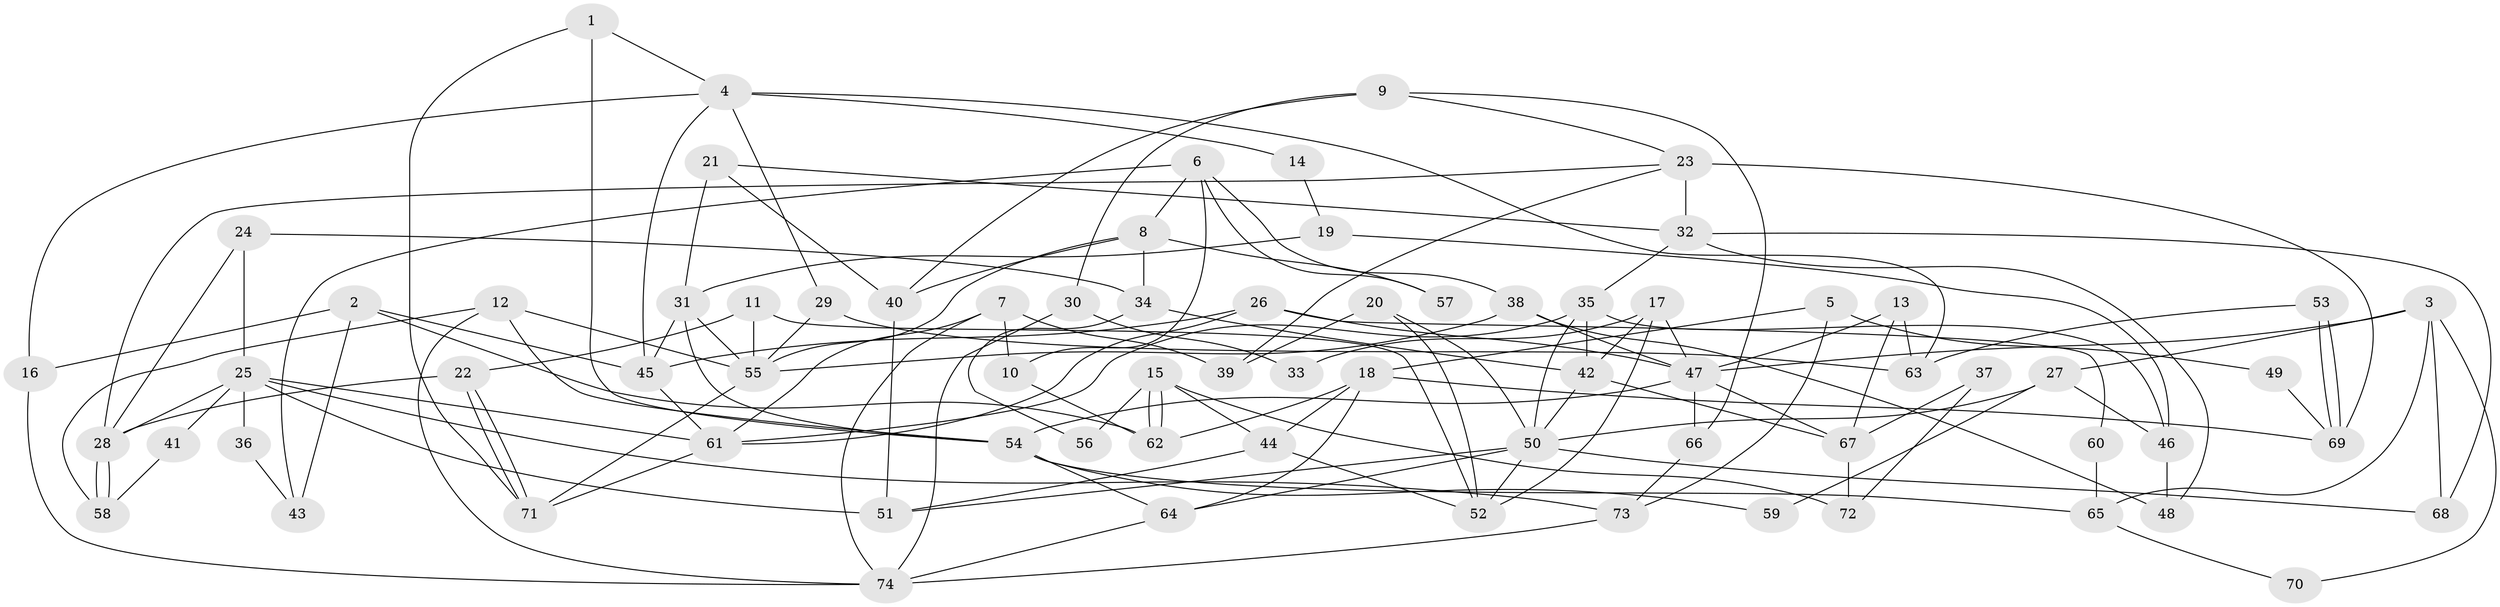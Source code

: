 // Generated by graph-tools (version 1.1) at 2025/02/03/09/25 03:02:01]
// undirected, 74 vertices, 148 edges
graph export_dot {
graph [start="1"]
  node [color=gray90,style=filled];
  1;
  2;
  3;
  4;
  5;
  6;
  7;
  8;
  9;
  10;
  11;
  12;
  13;
  14;
  15;
  16;
  17;
  18;
  19;
  20;
  21;
  22;
  23;
  24;
  25;
  26;
  27;
  28;
  29;
  30;
  31;
  32;
  33;
  34;
  35;
  36;
  37;
  38;
  39;
  40;
  41;
  42;
  43;
  44;
  45;
  46;
  47;
  48;
  49;
  50;
  51;
  52;
  53;
  54;
  55;
  56;
  57;
  58;
  59;
  60;
  61;
  62;
  63;
  64;
  65;
  66;
  67;
  68;
  69;
  70;
  71;
  72;
  73;
  74;
  1 -- 4;
  1 -- 54;
  1 -- 71;
  2 -- 62;
  2 -- 45;
  2 -- 16;
  2 -- 43;
  3 -- 47;
  3 -- 68;
  3 -- 27;
  3 -- 65;
  3 -- 70;
  4 -- 45;
  4 -- 63;
  4 -- 14;
  4 -- 16;
  4 -- 29;
  5 -- 18;
  5 -- 73;
  5 -- 49;
  6 -- 10;
  6 -- 38;
  6 -- 8;
  6 -- 43;
  6 -- 57;
  7 -- 61;
  7 -- 74;
  7 -- 10;
  7 -- 39;
  8 -- 55;
  8 -- 34;
  8 -- 40;
  8 -- 57;
  9 -- 40;
  9 -- 23;
  9 -- 30;
  9 -- 66;
  10 -- 62;
  11 -- 55;
  11 -- 52;
  11 -- 22;
  12 -- 74;
  12 -- 54;
  12 -- 55;
  12 -- 58;
  13 -- 47;
  13 -- 67;
  13 -- 63;
  14 -- 19;
  15 -- 44;
  15 -- 62;
  15 -- 62;
  15 -- 56;
  15 -- 72;
  16 -- 74;
  17 -- 47;
  17 -- 52;
  17 -- 33;
  17 -- 42;
  18 -- 44;
  18 -- 69;
  18 -- 62;
  18 -- 64;
  19 -- 46;
  19 -- 31;
  20 -- 39;
  20 -- 50;
  20 -- 52;
  21 -- 40;
  21 -- 31;
  21 -- 32;
  22 -- 71;
  22 -- 71;
  22 -- 28;
  23 -- 32;
  23 -- 28;
  23 -- 39;
  23 -- 69;
  24 -- 25;
  24 -- 28;
  24 -- 34;
  25 -- 28;
  25 -- 61;
  25 -- 36;
  25 -- 41;
  25 -- 51;
  25 -- 73;
  26 -- 61;
  26 -- 47;
  26 -- 45;
  26 -- 60;
  27 -- 50;
  27 -- 46;
  27 -- 59;
  28 -- 58;
  28 -- 58;
  29 -- 55;
  29 -- 63;
  30 -- 74;
  30 -- 33;
  31 -- 55;
  31 -- 54;
  31 -- 45;
  32 -- 35;
  32 -- 48;
  32 -- 68;
  34 -- 42;
  34 -- 56;
  35 -- 61;
  35 -- 42;
  35 -- 46;
  35 -- 50;
  36 -- 43;
  37 -- 67;
  37 -- 72;
  38 -- 55;
  38 -- 48;
  38 -- 47;
  40 -- 51;
  41 -- 58;
  42 -- 50;
  42 -- 67;
  44 -- 51;
  44 -- 52;
  45 -- 61;
  46 -- 48;
  47 -- 66;
  47 -- 54;
  47 -- 67;
  49 -- 69;
  50 -- 51;
  50 -- 52;
  50 -- 64;
  50 -- 68;
  53 -- 63;
  53 -- 69;
  53 -- 69;
  54 -- 64;
  54 -- 59;
  54 -- 65;
  55 -- 71;
  60 -- 65;
  61 -- 71;
  64 -- 74;
  65 -- 70;
  66 -- 73;
  67 -- 72;
  73 -- 74;
}

